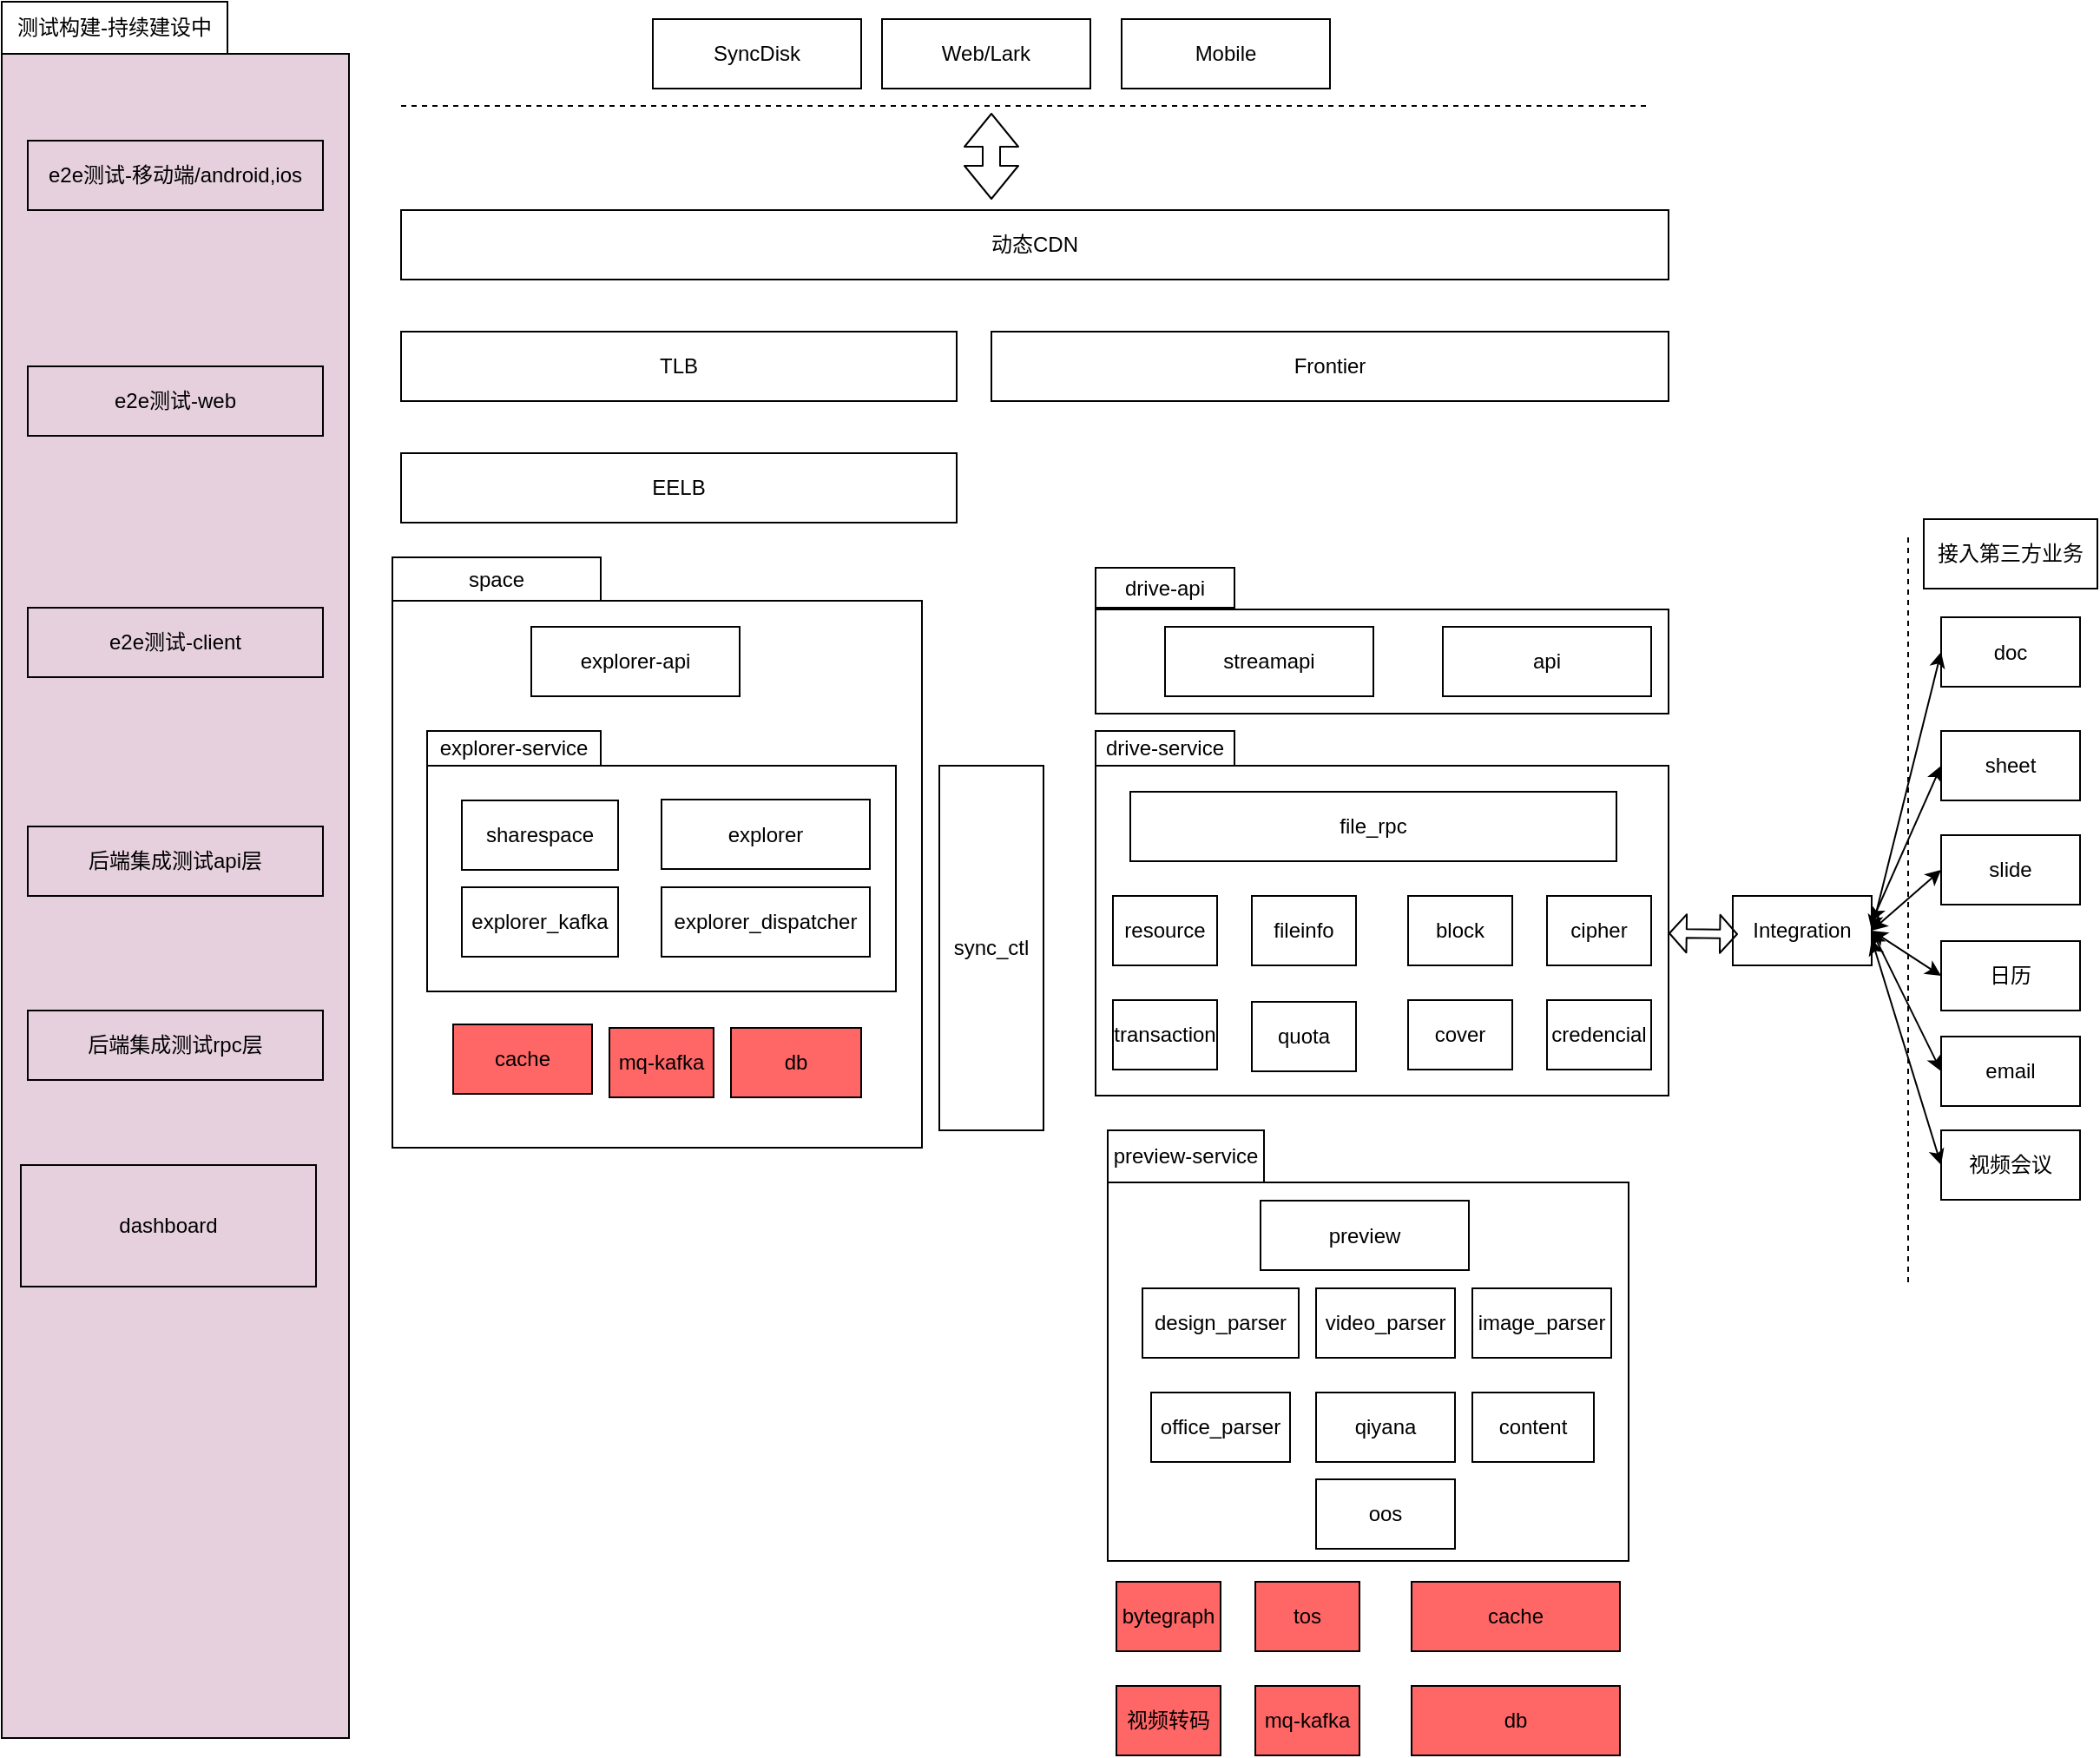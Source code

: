 <mxfile version="12.1.3" type="github" pages="1">
  <diagram id="BOEk1lN_Ds9qcJwE51JH" name="Page-1">
    <mxGraphModel dx="1930" dy="1834" grid="1" gridSize="10" guides="1" tooltips="1" connect="1" arrows="1" fold="1" page="1" pageScale="1" pageWidth="827" pageHeight="1169" math="0" shadow="0">
      <root>
        <mxCell id="0"/>
        <mxCell id="1" parent="0"/>
        <mxCell id="hH2Sw-R2dPevOKpQbH9V-44" value="" style="rounded=0;whiteSpace=wrap;html=1;fillColor=#E6D0DE;" parent="1" vertex="1">
          <mxGeometry x="-470" y="-70" width="200" height="970" as="geometry"/>
        </mxCell>
        <mxCell id="ibPrU7S0nuZg-OomAJcg-30" value="" style="rounded=0;whiteSpace=wrap;html=1;" vertex="1" parent="1">
          <mxGeometry x="-245" y="245" width="305" height="315" as="geometry"/>
        </mxCell>
        <mxCell id="AS0iGIVpPN4j8ClQXOpq-1" value="" style="rounded=0;whiteSpace=wrap;html=1;" parent="1" vertex="1">
          <mxGeometry x="160" y="250" width="330" height="60" as="geometry"/>
        </mxCell>
        <mxCell id="hH2Sw-R2dPevOKpQbH9V-58" value="" style="rounded=0;whiteSpace=wrap;html=1;" parent="1" vertex="1">
          <mxGeometry x="160" y="340" width="330" height="190" as="geometry"/>
        </mxCell>
        <mxCell id="hH2Sw-R2dPevOKpQbH9V-37" value="" style="rounded=0;whiteSpace=wrap;html=1;" parent="1" vertex="1">
          <mxGeometry x="167" y="580" width="300" height="218" as="geometry"/>
        </mxCell>
        <mxCell id="hH2Sw-R2dPevOKpQbH9V-1" value="TLB" style="rounded=0;whiteSpace=wrap;html=1;" parent="1" vertex="1">
          <mxGeometry x="-240" y="90" width="320" height="40" as="geometry"/>
        </mxCell>
        <mxCell id="hH2Sw-R2dPevOKpQbH9V-2" value="EELB" style="rounded=0;whiteSpace=wrap;html=1;" parent="1" vertex="1">
          <mxGeometry x="-240" y="160" width="320" height="40" as="geometry"/>
        </mxCell>
        <mxCell id="hH2Sw-R2dPevOKpQbH9V-3" value="streamapi" style="rounded=0;whiteSpace=wrap;html=1;" parent="1" vertex="1">
          <mxGeometry x="200" y="260" width="120" height="40" as="geometry"/>
        </mxCell>
        <mxCell id="hH2Sw-R2dPevOKpQbH9V-4" value="动态CDN" style="rounded=0;whiteSpace=wrap;html=1;" parent="1" vertex="1">
          <mxGeometry x="-240" y="20" width="730" height="40" as="geometry"/>
        </mxCell>
        <mxCell id="hH2Sw-R2dPevOKpQbH9V-6" value="api" style="rounded=0;whiteSpace=wrap;html=1;" parent="1" vertex="1">
          <mxGeometry x="360" y="260" width="120" height="40" as="geometry"/>
        </mxCell>
        <mxCell id="hH2Sw-R2dPevOKpQbH9V-8" value="file_rpc" style="rounded=0;whiteSpace=wrap;html=1;" parent="1" vertex="1">
          <mxGeometry x="180" y="355" width="280" height="40" as="geometry"/>
        </mxCell>
        <mxCell id="hH2Sw-R2dPevOKpQbH9V-9" value="fileinfo" style="rounded=0;whiteSpace=wrap;html=1;" parent="1" vertex="1">
          <mxGeometry x="250" y="415" width="60" height="40" as="geometry"/>
        </mxCell>
        <mxCell id="hH2Sw-R2dPevOKpQbH9V-10" value="block" style="rounded=0;whiteSpace=wrap;html=1;" parent="1" vertex="1">
          <mxGeometry x="340" y="415" width="60" height="40" as="geometry"/>
        </mxCell>
        <mxCell id="hH2Sw-R2dPevOKpQbH9V-11" value="cipher" style="rounded=0;whiteSpace=wrap;html=1;" parent="1" vertex="1">
          <mxGeometry x="420" y="415" width="60" height="40" as="geometry"/>
        </mxCell>
        <mxCell id="hH2Sw-R2dPevOKpQbH9V-12" value="cache" style="rounded=0;whiteSpace=wrap;html=1;fillColor=#FF6666;" parent="1" vertex="1">
          <mxGeometry x="342" y="810" width="120" height="40" as="geometry"/>
        </mxCell>
        <mxCell id="hH2Sw-R2dPevOKpQbH9V-13" value="db" style="rounded=0;whiteSpace=wrap;html=1;fillColor=#FF6666;" parent="1" vertex="1">
          <mxGeometry x="342" y="870" width="120" height="40" as="geometry"/>
        </mxCell>
        <mxCell id="hH2Sw-R2dPevOKpQbH9V-14" value="Integration" style="rounded=0;whiteSpace=wrap;html=1;" parent="1" vertex="1">
          <mxGeometry x="527" y="415" width="80" height="40" as="geometry"/>
        </mxCell>
        <mxCell id="hH2Sw-R2dPevOKpQbH9V-15" value="doc" style="rounded=0;whiteSpace=wrap;html=1;" parent="1" vertex="1">
          <mxGeometry x="647" y="254.5" width="80" height="40" as="geometry"/>
        </mxCell>
        <mxCell id="hH2Sw-R2dPevOKpQbH9V-16" value="sheet" style="rounded=0;whiteSpace=wrap;html=1;" parent="1" vertex="1">
          <mxGeometry x="647" y="320" width="80" height="40" as="geometry"/>
        </mxCell>
        <mxCell id="hH2Sw-R2dPevOKpQbH9V-17" value="slide" style="rounded=0;whiteSpace=wrap;html=1;" parent="1" vertex="1">
          <mxGeometry x="647" y="380" width="80" height="40" as="geometry"/>
        </mxCell>
        <mxCell id="hH2Sw-R2dPevOKpQbH9V-19" value="resource" style="rounded=0;whiteSpace=wrap;html=1;" parent="1" vertex="1">
          <mxGeometry x="170" y="415" width="60" height="40" as="geometry"/>
        </mxCell>
        <mxCell id="hH2Sw-R2dPevOKpQbH9V-20" value="bytegraph" style="rounded=0;whiteSpace=wrap;html=1;fillColor=#FF6666;" parent="1" vertex="1">
          <mxGeometry x="172" y="810" width="60" height="40" as="geometry"/>
        </mxCell>
        <mxCell id="hH2Sw-R2dPevOKpQbH9V-21" value="tos" style="rounded=0;whiteSpace=wrap;html=1;fillColor=#FF6666;" parent="1" vertex="1">
          <mxGeometry x="252" y="810" width="60" height="40" as="geometry"/>
        </mxCell>
        <mxCell id="hH2Sw-R2dPevOKpQbH9V-23" value="mq-kafka" style="rounded=0;whiteSpace=wrap;html=1;fillColor=#FF6666;" parent="1" vertex="1">
          <mxGeometry x="252" y="870" width="60" height="40" as="geometry"/>
        </mxCell>
        <mxCell id="hH2Sw-R2dPevOKpQbH9V-24" value="qiyana" style="rounded=0;whiteSpace=wrap;html=1;" parent="1" vertex="1">
          <mxGeometry x="287" y="701" width="80" height="40" as="geometry"/>
        </mxCell>
        <mxCell id="hH2Sw-R2dPevOKpQbH9V-25" value="preview" style="rounded=0;whiteSpace=wrap;html=1;" parent="1" vertex="1">
          <mxGeometry x="255" y="590.5" width="120" height="40" as="geometry"/>
        </mxCell>
        <mxCell id="hH2Sw-R2dPevOKpQbH9V-27" value="content" style="rounded=0;whiteSpace=wrap;html=1;" parent="1" vertex="1">
          <mxGeometry x="377" y="701" width="70" height="40" as="geometry"/>
        </mxCell>
        <mxCell id="hH2Sw-R2dPevOKpQbH9V-28" value="image_parser" style="rounded=0;whiteSpace=wrap;html=1;" parent="1" vertex="1">
          <mxGeometry x="377" y="641" width="80" height="40" as="geometry"/>
        </mxCell>
        <mxCell id="hH2Sw-R2dPevOKpQbH9V-29" value="design_parser" style="rounded=0;whiteSpace=wrap;html=1;" parent="1" vertex="1">
          <mxGeometry x="187" y="641" width="90" height="40" as="geometry"/>
        </mxCell>
        <mxCell id="hH2Sw-R2dPevOKpQbH9V-30" value="video_parser" style="rounded=0;whiteSpace=wrap;html=1;" parent="1" vertex="1">
          <mxGeometry x="287" y="641" width="80" height="40" as="geometry"/>
        </mxCell>
        <mxCell id="hH2Sw-R2dPevOKpQbH9V-31" value="office_parser" style="rounded=0;whiteSpace=wrap;html=1;" parent="1" vertex="1">
          <mxGeometry x="192" y="701" width="80" height="40" as="geometry"/>
        </mxCell>
        <mxCell id="hH2Sw-R2dPevOKpQbH9V-32" value="oos" style="rounded=0;whiteSpace=wrap;html=1;" parent="1" vertex="1">
          <mxGeometry x="287" y="751" width="80" height="40" as="geometry"/>
        </mxCell>
        <mxCell id="hH2Sw-R2dPevOKpQbH9V-34" value="视频转码" style="rounded=0;whiteSpace=wrap;html=1;fillColor=#FF6666;" parent="1" vertex="1">
          <mxGeometry x="172" y="870" width="60" height="40" as="geometry"/>
        </mxCell>
        <mxCell id="hH2Sw-R2dPevOKpQbH9V-35" value="credencial" style="rounded=0;whiteSpace=wrap;html=1;" parent="1" vertex="1">
          <mxGeometry x="420" y="475" width="60" height="40" as="geometry"/>
        </mxCell>
        <mxCell id="hH2Sw-R2dPevOKpQbH9V-36" value="cover" style="rounded=0;whiteSpace=wrap;html=1;" parent="1" vertex="1">
          <mxGeometry x="340" y="475" width="60" height="40" as="geometry"/>
        </mxCell>
        <mxCell id="hH2Sw-R2dPevOKpQbH9V-38" value="preview-service" style="rounded=0;whiteSpace=wrap;html=1;" parent="1" vertex="1">
          <mxGeometry x="167" y="550" width="90" height="30" as="geometry"/>
        </mxCell>
        <mxCell id="hH2Sw-R2dPevOKpQbH9V-40" value="e2e测试-移动端/android,ios" style="rounded=0;whiteSpace=wrap;html=1;fillColor=#E6D0DE;" parent="1" vertex="1">
          <mxGeometry x="-455" y="-20" width="170" height="40" as="geometry"/>
        </mxCell>
        <mxCell id="hH2Sw-R2dPevOKpQbH9V-41" value="e2e测试-web" style="rounded=0;whiteSpace=wrap;html=1;fillColor=#E6D0DE;" parent="1" vertex="1">
          <mxGeometry x="-455" y="110" width="170" height="40" as="geometry"/>
        </mxCell>
        <mxCell id="hH2Sw-R2dPevOKpQbH9V-42" value="e2e测试-client" style="rounded=0;whiteSpace=wrap;html=1;fillColor=#E6D0DE;" parent="1" vertex="1">
          <mxGeometry x="-455" y="249" width="170" height="40" as="geometry"/>
        </mxCell>
        <mxCell id="hH2Sw-R2dPevOKpQbH9V-45" value="后端集成测试api层" style="rounded=0;whiteSpace=wrap;html=1;fillColor=#E6D0DE;" parent="1" vertex="1">
          <mxGeometry x="-455" y="375" width="170" height="40" as="geometry"/>
        </mxCell>
        <mxCell id="hH2Sw-R2dPevOKpQbH9V-59" value="drive-service" style="rounded=0;whiteSpace=wrap;html=1;" parent="1" vertex="1">
          <mxGeometry x="160" y="320" width="80" height="20" as="geometry"/>
        </mxCell>
        <mxCell id="hH2Sw-R2dPevOKpQbH9V-62" value="dashboard" style="rounded=0;whiteSpace=wrap;html=1;fillColor=#E6D0DE;" parent="1" vertex="1">
          <mxGeometry x="-459" y="570" width="170" height="70" as="geometry"/>
        </mxCell>
        <mxCell id="AS0iGIVpPN4j8ClQXOpq-2" value="drive-api" style="rounded=0;whiteSpace=wrap;html=1;" parent="1" vertex="1">
          <mxGeometry x="160" y="226" width="80" height="23" as="geometry"/>
        </mxCell>
        <mxCell id="AS0iGIVpPN4j8ClQXOpq-4" value="" style="rounded=0;whiteSpace=wrap;html=1;" parent="1" vertex="1">
          <mxGeometry x="-225" y="340" width="270" height="130" as="geometry"/>
        </mxCell>
        <mxCell id="AS0iGIVpPN4j8ClQXOpq-6" value="explorer-api" style="rounded=0;whiteSpace=wrap;html=1;" parent="1" vertex="1">
          <mxGeometry x="-165" y="260" width="120" height="40" as="geometry"/>
        </mxCell>
        <mxCell id="AS0iGIVpPN4j8ClQXOpq-7" value="explorer" style="rounded=0;whiteSpace=wrap;html=1;" parent="1" vertex="1">
          <mxGeometry x="-90" y="359.5" width="120" height="40" as="geometry"/>
        </mxCell>
        <mxCell id="AS0iGIVpPN4j8ClQXOpq-11" value="cache" style="rounded=0;whiteSpace=wrap;html=1;fillColor=#FF6666;" parent="1" vertex="1">
          <mxGeometry x="-210" y="489" width="80" height="40" as="geometry"/>
        </mxCell>
        <mxCell id="AS0iGIVpPN4j8ClQXOpq-12" value="db" style="rounded=0;whiteSpace=wrap;html=1;fillColor=#FF6666;" parent="1" vertex="1">
          <mxGeometry x="-50" y="491" width="75" height="40" as="geometry"/>
        </mxCell>
        <mxCell id="AS0iGIVpPN4j8ClQXOpq-16" value="mq-kafka" style="rounded=0;whiteSpace=wrap;html=1;fillColor=#FF6666;" parent="1" vertex="1">
          <mxGeometry x="-120" y="491" width="60" height="40" as="geometry"/>
        </mxCell>
        <mxCell id="AS0iGIVpPN4j8ClQXOpq-18" value="explorer_dispatcher" style="rounded=0;whiteSpace=wrap;html=1;" parent="1" vertex="1">
          <mxGeometry x="-90" y="410" width="120" height="40" as="geometry"/>
        </mxCell>
        <mxCell id="AS0iGIVpPN4j8ClQXOpq-19" value="explorer_kafka" style="rounded=0;whiteSpace=wrap;html=1;" parent="1" vertex="1">
          <mxGeometry x="-205" y="410" width="90" height="40" as="geometry"/>
        </mxCell>
        <mxCell id="AS0iGIVpPN4j8ClQXOpq-22" value="explorer-service" style="rounded=0;whiteSpace=wrap;html=1;" parent="1" vertex="1">
          <mxGeometry x="-225" y="320" width="100" height="20" as="geometry"/>
        </mxCell>
        <mxCell id="ibPrU7S0nuZg-OomAJcg-1" value="sharespace" style="rounded=0;whiteSpace=wrap;html=1;" vertex="1" parent="1">
          <mxGeometry x="-205" y="360" width="90" height="40" as="geometry"/>
        </mxCell>
        <mxCell id="ibPrU7S0nuZg-OomAJcg-2" value="transaction" style="rounded=0;whiteSpace=wrap;html=1;" vertex="1" parent="1">
          <mxGeometry x="170" y="475" width="60" height="40" as="geometry"/>
        </mxCell>
        <mxCell id="ibPrU7S0nuZg-OomAJcg-3" value="sync_ctl" style="rounded=0;whiteSpace=wrap;html=1;" vertex="1" parent="1">
          <mxGeometry x="70" y="340" width="60" height="210" as="geometry"/>
        </mxCell>
        <mxCell id="ibPrU7S0nuZg-OomAJcg-4" value="quota" style="rounded=0;whiteSpace=wrap;html=1;" vertex="1" parent="1">
          <mxGeometry x="250" y="476" width="60" height="40" as="geometry"/>
        </mxCell>
        <mxCell id="ibPrU7S0nuZg-OomAJcg-6" value="Web/Lark" style="rounded=0;whiteSpace=wrap;html=1;" vertex="1" parent="1">
          <mxGeometry x="37" y="-90" width="120" height="40" as="geometry"/>
        </mxCell>
        <mxCell id="ibPrU7S0nuZg-OomAJcg-7" value="Mobile" style="rounded=0;whiteSpace=wrap;html=1;" vertex="1" parent="1">
          <mxGeometry x="175" y="-90" width="120" height="40" as="geometry"/>
        </mxCell>
        <mxCell id="ibPrU7S0nuZg-OomAJcg-8" value="SyncDisk" style="rounded=0;whiteSpace=wrap;html=1;" vertex="1" parent="1">
          <mxGeometry x="-95" y="-90" width="120" height="40" as="geometry"/>
        </mxCell>
        <mxCell id="ibPrU7S0nuZg-OomAJcg-10" value="Frontier" style="rounded=0;whiteSpace=wrap;html=1;" vertex="1" parent="1">
          <mxGeometry x="100" y="90" width="390" height="40" as="geometry"/>
        </mxCell>
        <mxCell id="ibPrU7S0nuZg-OomAJcg-15" value="" style="endArrow=none;dashed=1;html=1;" edge="1" parent="1">
          <mxGeometry width="50" height="50" relative="1" as="geometry">
            <mxPoint x="628" y="637.5" as="sourcePoint"/>
            <mxPoint x="628" y="205.5" as="targetPoint"/>
          </mxGeometry>
        </mxCell>
        <mxCell id="ibPrU7S0nuZg-OomAJcg-18" value="" style="endArrow=classic;startArrow=classic;html=1;exitX=1;exitY=0.5;exitDx=0;exitDy=0;entryX=0;entryY=0.5;entryDx=0;entryDy=0;" edge="1" parent="1" source="hH2Sw-R2dPevOKpQbH9V-14" target="hH2Sw-R2dPevOKpQbH9V-15">
          <mxGeometry width="50" height="50" relative="1" as="geometry">
            <mxPoint x="587" y="330" as="sourcePoint"/>
            <mxPoint x="637" y="280" as="targetPoint"/>
          </mxGeometry>
        </mxCell>
        <mxCell id="ibPrU7S0nuZg-OomAJcg-19" value="" style="endArrow=classic;startArrow=classic;html=1;entryX=0;entryY=0.5;entryDx=0;entryDy=0;" edge="1" parent="1" target="hH2Sw-R2dPevOKpQbH9V-16">
          <mxGeometry width="50" height="50" relative="1" as="geometry">
            <mxPoint x="607" y="430" as="sourcePoint"/>
            <mxPoint x="837" y="380" as="targetPoint"/>
          </mxGeometry>
        </mxCell>
        <mxCell id="ibPrU7S0nuZg-OomAJcg-20" value="日历" style="rounded=0;whiteSpace=wrap;html=1;" vertex="1" parent="1">
          <mxGeometry x="647" y="441" width="80" height="40" as="geometry"/>
        </mxCell>
        <mxCell id="ibPrU7S0nuZg-OomAJcg-21" value="" style="endArrow=classic;startArrow=classic;html=1;exitX=1;exitY=0.5;exitDx=0;exitDy=0;entryX=0;entryY=0.5;entryDx=0;entryDy=0;" edge="1" parent="1" source="hH2Sw-R2dPevOKpQbH9V-14" target="hH2Sw-R2dPevOKpQbH9V-17">
          <mxGeometry width="50" height="50" relative="1" as="geometry">
            <mxPoint x="777" y="541.5" as="sourcePoint"/>
            <mxPoint x="817" y="381" as="targetPoint"/>
          </mxGeometry>
        </mxCell>
        <mxCell id="ibPrU7S0nuZg-OomAJcg-22" value="" style="endArrow=classic;startArrow=classic;html=1;exitX=1;exitY=0.5;exitDx=0;exitDy=0;entryX=0;entryY=0.5;entryDx=0;entryDy=0;" edge="1" parent="1" source="hH2Sw-R2dPevOKpQbH9V-14" target="ibPrU7S0nuZg-OomAJcg-20">
          <mxGeometry width="50" height="50" relative="1" as="geometry">
            <mxPoint x="637" y="575" as="sourcePoint"/>
            <mxPoint x="677" y="540" as="targetPoint"/>
          </mxGeometry>
        </mxCell>
        <mxCell id="ibPrU7S0nuZg-OomAJcg-23" value="email" style="rounded=0;whiteSpace=wrap;html=1;" vertex="1" parent="1">
          <mxGeometry x="647" y="496" width="80" height="40" as="geometry"/>
        </mxCell>
        <mxCell id="ibPrU7S0nuZg-OomAJcg-24" value="视频会议" style="rounded=0;whiteSpace=wrap;html=1;" vertex="1" parent="1">
          <mxGeometry x="647" y="550" width="80" height="40" as="geometry"/>
        </mxCell>
        <mxCell id="ibPrU7S0nuZg-OomAJcg-25" value="" style="endArrow=classic;startArrow=classic;html=1;exitX=1;exitY=0.5;exitDx=0;exitDy=0;entryX=0;entryY=0.5;entryDx=0;entryDy=0;" edge="1" parent="1" source="hH2Sw-R2dPevOKpQbH9V-14" target="ibPrU7S0nuZg-OomAJcg-23">
          <mxGeometry width="50" height="50" relative="1" as="geometry">
            <mxPoint x="617" y="445" as="sourcePoint"/>
            <mxPoint x="597" y="520" as="targetPoint"/>
          </mxGeometry>
        </mxCell>
        <mxCell id="ibPrU7S0nuZg-OomAJcg-26" value="" style="endArrow=classic;startArrow=classic;html=1;entryX=0;entryY=0.5;entryDx=0;entryDy=0;" edge="1" parent="1" target="ibPrU7S0nuZg-OomAJcg-24">
          <mxGeometry width="50" height="50" relative="1" as="geometry">
            <mxPoint x="607" y="440" as="sourcePoint"/>
            <mxPoint x="657" y="526" as="targetPoint"/>
          </mxGeometry>
        </mxCell>
        <mxCell id="ibPrU7S0nuZg-OomAJcg-27" value="接入第三方业务" style="rounded=0;whiteSpace=wrap;html=1;" vertex="1" parent="1">
          <mxGeometry x="637" y="198" width="100" height="40" as="geometry"/>
        </mxCell>
        <mxCell id="ibPrU7S0nuZg-OomAJcg-29" value="" style="shape=flexArrow;endArrow=classic;startArrow=classic;html=1;endWidth=16;endSize=2.96;startWidth=16;startSize=2.96;width=5;" edge="1" parent="1">
          <mxGeometry width="50" height="50" relative="1" as="geometry">
            <mxPoint x="490" y="436.5" as="sourcePoint"/>
            <mxPoint x="530" y="437" as="targetPoint"/>
          </mxGeometry>
        </mxCell>
        <mxCell id="ibPrU7S0nuZg-OomAJcg-31" value="space" style="rounded=0;whiteSpace=wrap;html=1;" vertex="1" parent="1">
          <mxGeometry x="-245" y="220" width="120" height="25" as="geometry"/>
        </mxCell>
        <mxCell id="ibPrU7S0nuZg-OomAJcg-32" value="测试构建-持续建设中" style="rounded=0;whiteSpace=wrap;html=1;" vertex="1" parent="1">
          <mxGeometry x="-470" y="-100" width="130" height="30" as="geometry"/>
        </mxCell>
        <mxCell id="ibPrU7S0nuZg-OomAJcg-33" value="后端集成测试rpc层" style="rounded=0;whiteSpace=wrap;html=1;fillColor=#E6D0DE;" vertex="1" parent="1">
          <mxGeometry x="-455" y="481" width="170" height="40" as="geometry"/>
        </mxCell>
        <mxCell id="ibPrU7S0nuZg-OomAJcg-41" value="" style="endArrow=none;html=1;strokeWidth=1;dashed=1;" edge="1" parent="1">
          <mxGeometry width="50" height="50" relative="1" as="geometry">
            <mxPoint x="-240" y="-40" as="sourcePoint"/>
            <mxPoint x="480" y="-40" as="targetPoint"/>
          </mxGeometry>
        </mxCell>
        <mxCell id="ibPrU7S0nuZg-OomAJcg-42" value="" style="shape=flexArrow;endArrow=classic;startArrow=classic;html=1;strokeWidth=1;" edge="1" parent="1">
          <mxGeometry width="50" height="50" relative="1" as="geometry">
            <mxPoint x="100" y="14" as="sourcePoint"/>
            <mxPoint x="100" y="-36" as="targetPoint"/>
          </mxGeometry>
        </mxCell>
      </root>
    </mxGraphModel>
  </diagram>
</mxfile>

